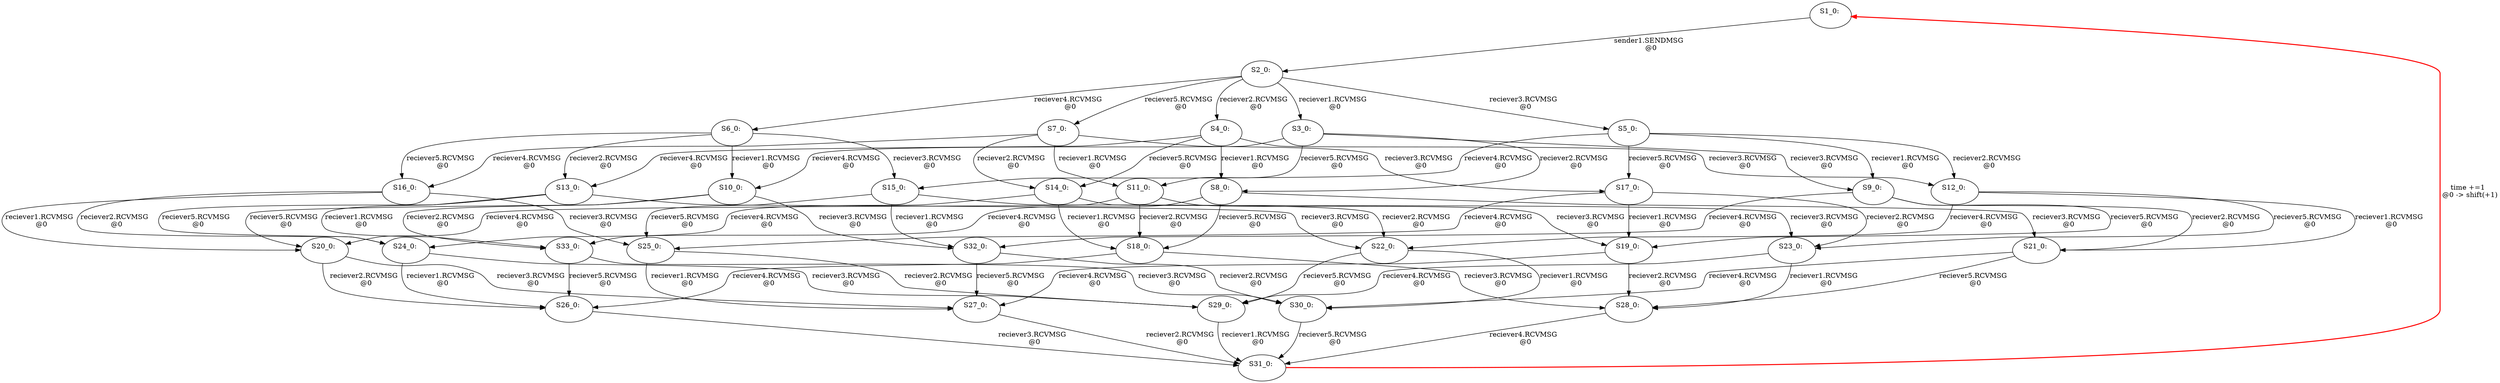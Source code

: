 digraph html {
S1_0[label="S1_0: \n "];
S2_0[label="S2_0: \n "];
S1_0 -> S2_0[label="sender1.SENDMSG \n @0"];
S3_0[label="S3_0: \n "];
S2_0 -> S3_0[label="reciever1.RCVMSG \n @0"];
S4_0[label="S4_0: \n "];
S2_0 -> S4_0[label="reciever2.RCVMSG \n @0"];
S5_0[label="S5_0: \n "];
S2_0 -> S5_0[label="reciever3.RCVMSG \n @0"];
S6_0[label="S6_0: \n "];
S2_0 -> S6_0[label="reciever4.RCVMSG \n @0"];
S7_0[label="S7_0: \n "];
S2_0 -> S7_0[label="reciever5.RCVMSG \n @0"];
S8_0[label="S8_0: \n "];
S3_0 -> S8_0[label="reciever2.RCVMSG \n @0"];
S9_0[label="S9_0: \n "];
S3_0 -> S9_0[label="reciever3.RCVMSG \n @0"];
S10_0[label="S10_0: \n "];
S3_0 -> S10_0[label="reciever4.RCVMSG \n @0"];
S11_0[label="S11_0: \n "];
S3_0 -> S11_0[label="reciever5.RCVMSG \n @0"];
S4_0 -> S8_0[label="reciever1.RCVMSG \n @0"];
S12_0[label="S12_0: \n "];
S4_0 -> S12_0[label="reciever3.RCVMSG \n @0"];
S13_0[label="S13_0: \n "];
S4_0 -> S13_0[label="reciever4.RCVMSG \n @0"];
S14_0[label="S14_0: \n "];
S4_0 -> S14_0[label="reciever5.RCVMSG \n @0"];
S6_0 -> S10_0[label="reciever1.RCVMSG \n @0"];
S6_0 -> S13_0[label="reciever2.RCVMSG \n @0"];
S15_0[label="S15_0: \n "];
S6_0 -> S15_0[label="reciever3.RCVMSG \n @0"];
S16_0[label="S16_0: \n "];
S6_0 -> S16_0[label="reciever5.RCVMSG \n @0"];
S7_0 -> S11_0[label="reciever1.RCVMSG \n @0"];
S7_0 -> S14_0[label="reciever2.RCVMSG \n @0"];
S17_0[label="S17_0: \n "];
S7_0 -> S17_0[label="reciever3.RCVMSG \n @0"];
S7_0 -> S16_0[label="reciever4.RCVMSG \n @0"];
S18_0[label="S18_0: \n "];
S11_0 -> S18_0[label="reciever2.RCVMSG \n @0"];
S19_0[label="S19_0: \n "];
S11_0 -> S19_0[label="reciever3.RCVMSG \n @0"];
S20_0[label="S20_0: \n "];
S11_0 -> S20_0[label="reciever4.RCVMSG \n @0"];
S21_0[label="S21_0: \n "];
S12_0 -> S21_0[label="reciever1.RCVMSG \n @0"];
S22_0[label="S22_0: \n "];
S12_0 -> S22_0[label="reciever4.RCVMSG \n @0"];
S23_0[label="S23_0: \n "];
S12_0 -> S23_0[label="reciever5.RCVMSG \n @0"];
S14_0 -> S18_0[label="reciever1.RCVMSG \n @0"];
S14_0 -> S23_0[label="reciever3.RCVMSG \n @0"];
S24_0[label="S24_0: \n "];
S14_0 -> S24_0[label="reciever4.RCVMSG \n @0"];
S16_0 -> S20_0[label="reciever1.RCVMSG \n @0"];
S16_0 -> S24_0[label="reciever2.RCVMSG \n @0"];
S25_0[label="S25_0: \n "];
S16_0 -> S25_0[label="reciever3.RCVMSG \n @0"];
S17_0 -> S19_0[label="reciever1.RCVMSG \n @0"];
S17_0 -> S23_0[label="reciever2.RCVMSG \n @0"];
S17_0 -> S25_0[label="reciever4.RCVMSG \n @0"];
S26_0[label="S26_0: \n "];
S20_0 -> S26_0[label="reciever2.RCVMSG \n @0"];
S27_0[label="S27_0: \n "];
S20_0 -> S27_0[label="reciever3.RCVMSG \n @0"];
S28_0[label="S28_0: \n "];
S23_0 -> S28_0[label="reciever1.RCVMSG \n @0"];
S29_0[label="S29_0: \n "];
S23_0 -> S29_0[label="reciever4.RCVMSG \n @0"];
S24_0 -> S26_0[label="reciever1.RCVMSG \n @0"];
S24_0 -> S29_0[label="reciever3.RCVMSG \n @0"];
S25_0 -> S27_0[label="reciever1.RCVMSG \n @0"];
S25_0 -> S29_0[label="reciever2.RCVMSG \n @0"];
S30_0[label="S30_0: \n "];
S22_0 -> S30_0[label="reciever1.RCVMSG \n @0"];
S22_0 -> S29_0[label="reciever5.RCVMSG \n @0"];
S31_0[label="S31_0: \n "];
S31_0 -> S1_0[label="time +=1 \n @0 -> shift(+1)", style="bold", color="red"];
S27_0 -> S31_0[label="reciever2.RCVMSG \n @0"];
S29_0 -> S31_0[label="reciever1.RCVMSG \n @0"];
S28_0 -> S31_0[label="reciever4.RCVMSG \n @0"];
S26_0 -> S31_0[label="reciever3.RCVMSG \n @0"];
S30_0 -> S31_0[label="reciever5.RCVMSG \n @0"];
S21_0 -> S30_0[label="reciever4.RCVMSG \n @0"];
S21_0 -> S28_0[label="reciever5.RCVMSG \n @0"];
S19_0 -> S28_0[label="reciever2.RCVMSG \n @0"];
S19_0 -> S27_0[label="reciever4.RCVMSG \n @0"];
S18_0 -> S28_0[label="reciever3.RCVMSG \n @0"];
S18_0 -> S26_0[label="reciever4.RCVMSG \n @0"];
S32_0[label="S32_0: \n "];
S15_0 -> S32_0[label="reciever1.RCVMSG \n @0"];
S15_0 -> S22_0[label="reciever2.RCVMSG \n @0"];
S15_0 -> S25_0[label="reciever5.RCVMSG \n @0"];
S33_0[label="S33_0: \n "];
S13_0 -> S33_0[label="reciever1.RCVMSG \n @0"];
S13_0 -> S22_0[label="reciever3.RCVMSG \n @0"];
S13_0 -> S24_0[label="reciever5.RCVMSG \n @0"];
S10_0 -> S33_0[label="reciever2.RCVMSG \n @0"];
S10_0 -> S32_0[label="reciever3.RCVMSG \n @0"];
S10_0 -> S20_0[label="reciever5.RCVMSG \n @0"];
S9_0 -> S21_0[label="reciever2.RCVMSG \n @0"];
S9_0 -> S32_0[label="reciever4.RCVMSG \n @0"];
S9_0 -> S19_0[label="reciever5.RCVMSG \n @0"];
S32_0 -> S30_0[label="reciever2.RCVMSG \n @0"];
S32_0 -> S27_0[label="reciever5.RCVMSG \n @0"];
S33_0 -> S30_0[label="reciever3.RCVMSG \n @0"];
S33_0 -> S26_0[label="reciever5.RCVMSG \n @0"];
S8_0 -> S21_0[label="reciever3.RCVMSG \n @0"];
S8_0 -> S33_0[label="reciever4.RCVMSG \n @0"];
S8_0 -> S18_0[label="reciever5.RCVMSG \n @0"];
S5_0 -> S9_0[label="reciever1.RCVMSG \n @0"];
S5_0 -> S12_0[label="reciever2.RCVMSG \n @0"];
S5_0 -> S15_0[label="reciever4.RCVMSG \n @0"];
S5_0 -> S17_0[label="reciever5.RCVMSG \n @0"];
}